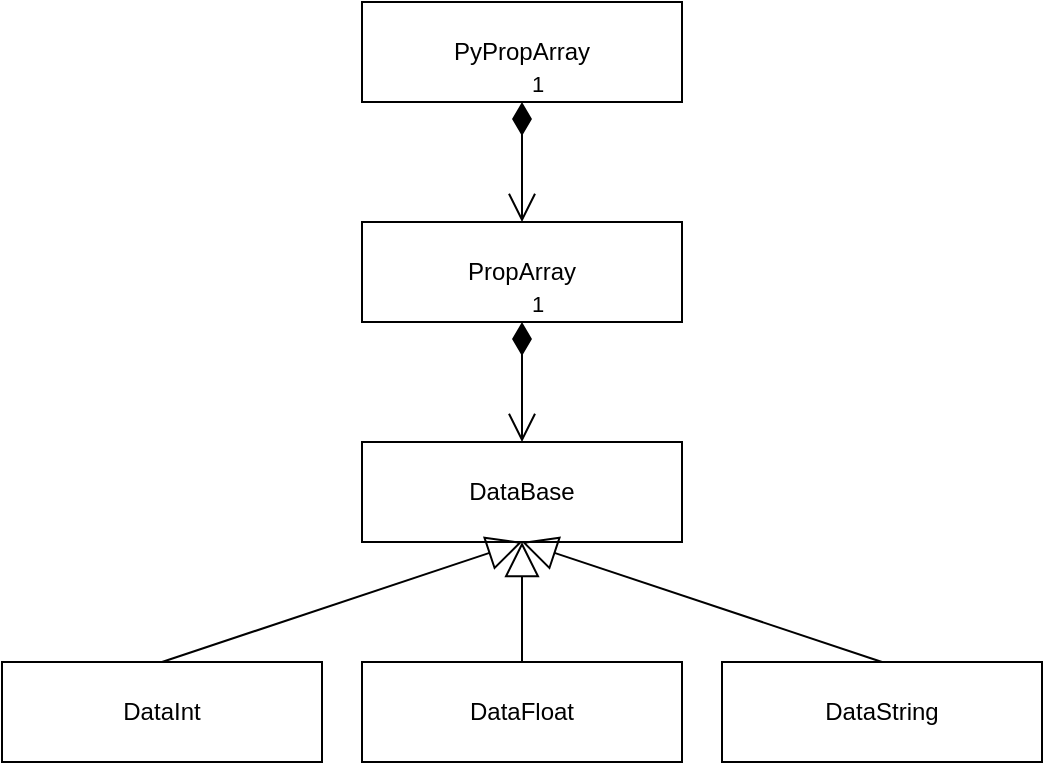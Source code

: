 <mxfile version="15.9.1" type="github">
  <diagram id="-0yvz2wZcKQlab4mpVC8" name="Page-1">
    <mxGraphModel dx="1038" dy="583" grid="1" gridSize="10" guides="1" tooltips="1" connect="1" arrows="1" fold="1" page="1" pageScale="1" pageWidth="827" pageHeight="1169" math="0" shadow="0">
      <root>
        <mxCell id="0" />
        <mxCell id="1" parent="0" />
        <mxCell id="08z4JlakA0HJAYrv_tio-1" value="PyPropArray" style="rounded=0;whiteSpace=wrap;html=1;" vertex="1" parent="1">
          <mxGeometry x="240" y="120" width="160" height="50" as="geometry" />
        </mxCell>
        <mxCell id="08z4JlakA0HJAYrv_tio-2" value="DataBase" style="rounded=0;whiteSpace=wrap;html=1;" vertex="1" parent="1">
          <mxGeometry x="240" y="340" width="160" height="50" as="geometry" />
        </mxCell>
        <mxCell id="08z4JlakA0HJAYrv_tio-3" value="PropArray" style="rounded=0;whiteSpace=wrap;html=1;" vertex="1" parent="1">
          <mxGeometry x="240" y="230" width="160" height="50" as="geometry" />
        </mxCell>
        <mxCell id="08z4JlakA0HJAYrv_tio-4" value="1" style="endArrow=open;html=1;endSize=12;startArrow=diamondThin;startSize=14;startFill=1;edgeStyle=orthogonalEdgeStyle;align=left;verticalAlign=bottom;rounded=0;exitX=0.5;exitY=1;exitDx=0;exitDy=0;" edge="1" parent="1" source="08z4JlakA0HJAYrv_tio-1">
          <mxGeometry x="-1" y="3" relative="1" as="geometry">
            <mxPoint x="330" y="300" as="sourcePoint" />
            <mxPoint x="320" y="230" as="targetPoint" />
          </mxGeometry>
        </mxCell>
        <mxCell id="08z4JlakA0HJAYrv_tio-5" value="1" style="endArrow=open;html=1;endSize=12;startArrow=diamondThin;startSize=14;startFill=1;edgeStyle=orthogonalEdgeStyle;align=left;verticalAlign=bottom;rounded=0;exitX=0.5;exitY=1;exitDx=0;exitDy=0;entryX=0.5;entryY=0;entryDx=0;entryDy=0;" edge="1" parent="1" source="08z4JlakA0HJAYrv_tio-3" target="08z4JlakA0HJAYrv_tio-2">
          <mxGeometry x="-1" y="3" relative="1" as="geometry">
            <mxPoint x="330" y="180" as="sourcePoint" />
            <mxPoint x="330" y="240" as="targetPoint" />
          </mxGeometry>
        </mxCell>
        <mxCell id="08z4JlakA0HJAYrv_tio-9" value="DataInt" style="rounded=0;whiteSpace=wrap;html=1;" vertex="1" parent="1">
          <mxGeometry x="60" y="450" width="160" height="50" as="geometry" />
        </mxCell>
        <mxCell id="08z4JlakA0HJAYrv_tio-17" value="" style="edgeStyle=orthogonalEdgeStyle;rounded=0;orthogonalLoop=1;jettySize=auto;html=1;endArrow=block;endFill=0;endSize=15;" edge="1" parent="1" source="08z4JlakA0HJAYrv_tio-10" target="08z4JlakA0HJAYrv_tio-2">
          <mxGeometry relative="1" as="geometry" />
        </mxCell>
        <mxCell id="08z4JlakA0HJAYrv_tio-10" value="DataFloat" style="rounded=0;whiteSpace=wrap;html=1;" vertex="1" parent="1">
          <mxGeometry x="240" y="450" width="160" height="50" as="geometry" />
        </mxCell>
        <mxCell id="08z4JlakA0HJAYrv_tio-11" value="DataString" style="rounded=0;whiteSpace=wrap;html=1;" vertex="1" parent="1">
          <mxGeometry x="420" y="450" width="160" height="50" as="geometry" />
        </mxCell>
        <mxCell id="08z4JlakA0HJAYrv_tio-13" value="" style="endArrow=block;html=1;rounded=0;exitX=0.5;exitY=0;exitDx=0;exitDy=0;entryX=0.5;entryY=1;entryDx=0;entryDy=0;endFill=0;endSize=15;" edge="1" parent="1" source="08z4JlakA0HJAYrv_tio-9" target="08z4JlakA0HJAYrv_tio-2">
          <mxGeometry width="50" height="50" relative="1" as="geometry">
            <mxPoint x="390" y="330" as="sourcePoint" />
            <mxPoint x="440" y="280" as="targetPoint" />
          </mxGeometry>
        </mxCell>
        <mxCell id="08z4JlakA0HJAYrv_tio-19" value="" style="endArrow=block;html=1;rounded=0;exitX=0.5;exitY=0;exitDx=0;exitDy=0;entryX=0.5;entryY=1;entryDx=0;entryDy=0;endFill=0;endSize=15;" edge="1" parent="1" target="08z4JlakA0HJAYrv_tio-2">
          <mxGeometry width="50" height="50" relative="1" as="geometry">
            <mxPoint x="500" y="450" as="sourcePoint" />
            <mxPoint x="680" y="390" as="targetPoint" />
          </mxGeometry>
        </mxCell>
      </root>
    </mxGraphModel>
  </diagram>
</mxfile>
